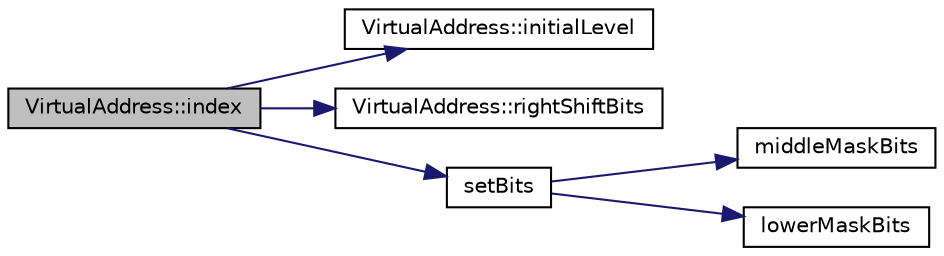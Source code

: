 digraph "VirtualAddress::index"
{
  edge [fontname="Helvetica",fontsize="10",labelfontname="Helvetica",labelfontsize="10"];
  node [fontname="Helvetica",fontsize="10",shape=record];
  rankdir="LR";
  Node21 [label="VirtualAddress::index",height=0.2,width=0.4,color="black", fillcolor="grey75", style="filled", fontcolor="black"];
  Node21 -> Node22 [color="midnightblue",fontsize="10",style="solid",fontname="Helvetica"];
  Node22 [label="VirtualAddress::initialLevel",height=0.2,width=0.4,color="black", fillcolor="white", style="filled",URL="$db/ded/class_virtual_address.html#aac235939ce83b1c0020c633c5fcf5751"];
  Node21 -> Node23 [color="midnightblue",fontsize="10",style="solid",fontname="Helvetica"];
  Node23 [label="VirtualAddress::rightShiftBits",height=0.2,width=0.4,color="black", fillcolor="white", style="filled",URL="$db/ded/class_virtual_address.html#a19699d09cb1203387b97d0218c7298b6"];
  Node21 -> Node24 [color="midnightblue",fontsize="10",style="solid",fontname="Helvetica"];
  Node24 [label="setBits",height=0.2,width=0.4,color="black", fillcolor="white", style="filled",URL="$d6/d93/generic__util_8h.html#a41cd600b56ee27df75b2d0cdb4e18d48"];
  Node24 -> Node25 [color="midnightblue",fontsize="10",style="solid",fontname="Helvetica"];
  Node25 [label="middleMaskBits",height=0.2,width=0.4,color="black", fillcolor="white", style="filled",URL="$d6/d93/generic__util_8h.html#af2f94c964a407f35297f94dcd4e7cd1d"];
  Node24 -> Node26 [color="midnightblue",fontsize="10",style="solid",fontname="Helvetica"];
  Node26 [label="lowerMaskBits",height=0.2,width=0.4,color="black", fillcolor="white", style="filled",URL="$d6/d93/generic__util_8h.html#a3d31e60307c16bf71c379876cc217b62"];
}
